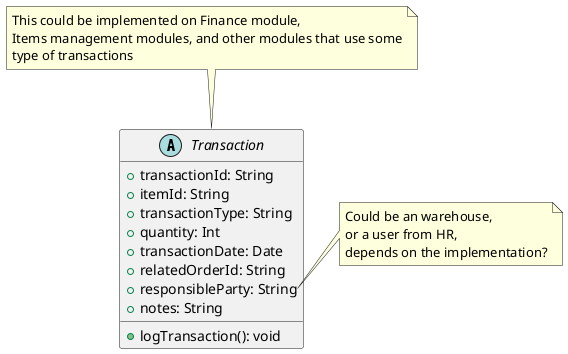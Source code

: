 @startuml
'https://plantuml.com/class-diagram

abstract class Transaction {
  + transactionId: String
  + itemId: String
  + transactionType: String
  + quantity: Int
  + transactionDate: Date
  + relatedOrderId: String
  + responsibleParty: String
  + notes: String
  + logTransaction(): void
}

note top of Transaction
    This could be implemented on Finance module,
    Items management modules, and other modules that use some
    type of transactions
end note

note right of Transaction::responsibleParty
    Could be an warehouse,
    or a user from HR,
    depends on the implementation?
end note
@enduml